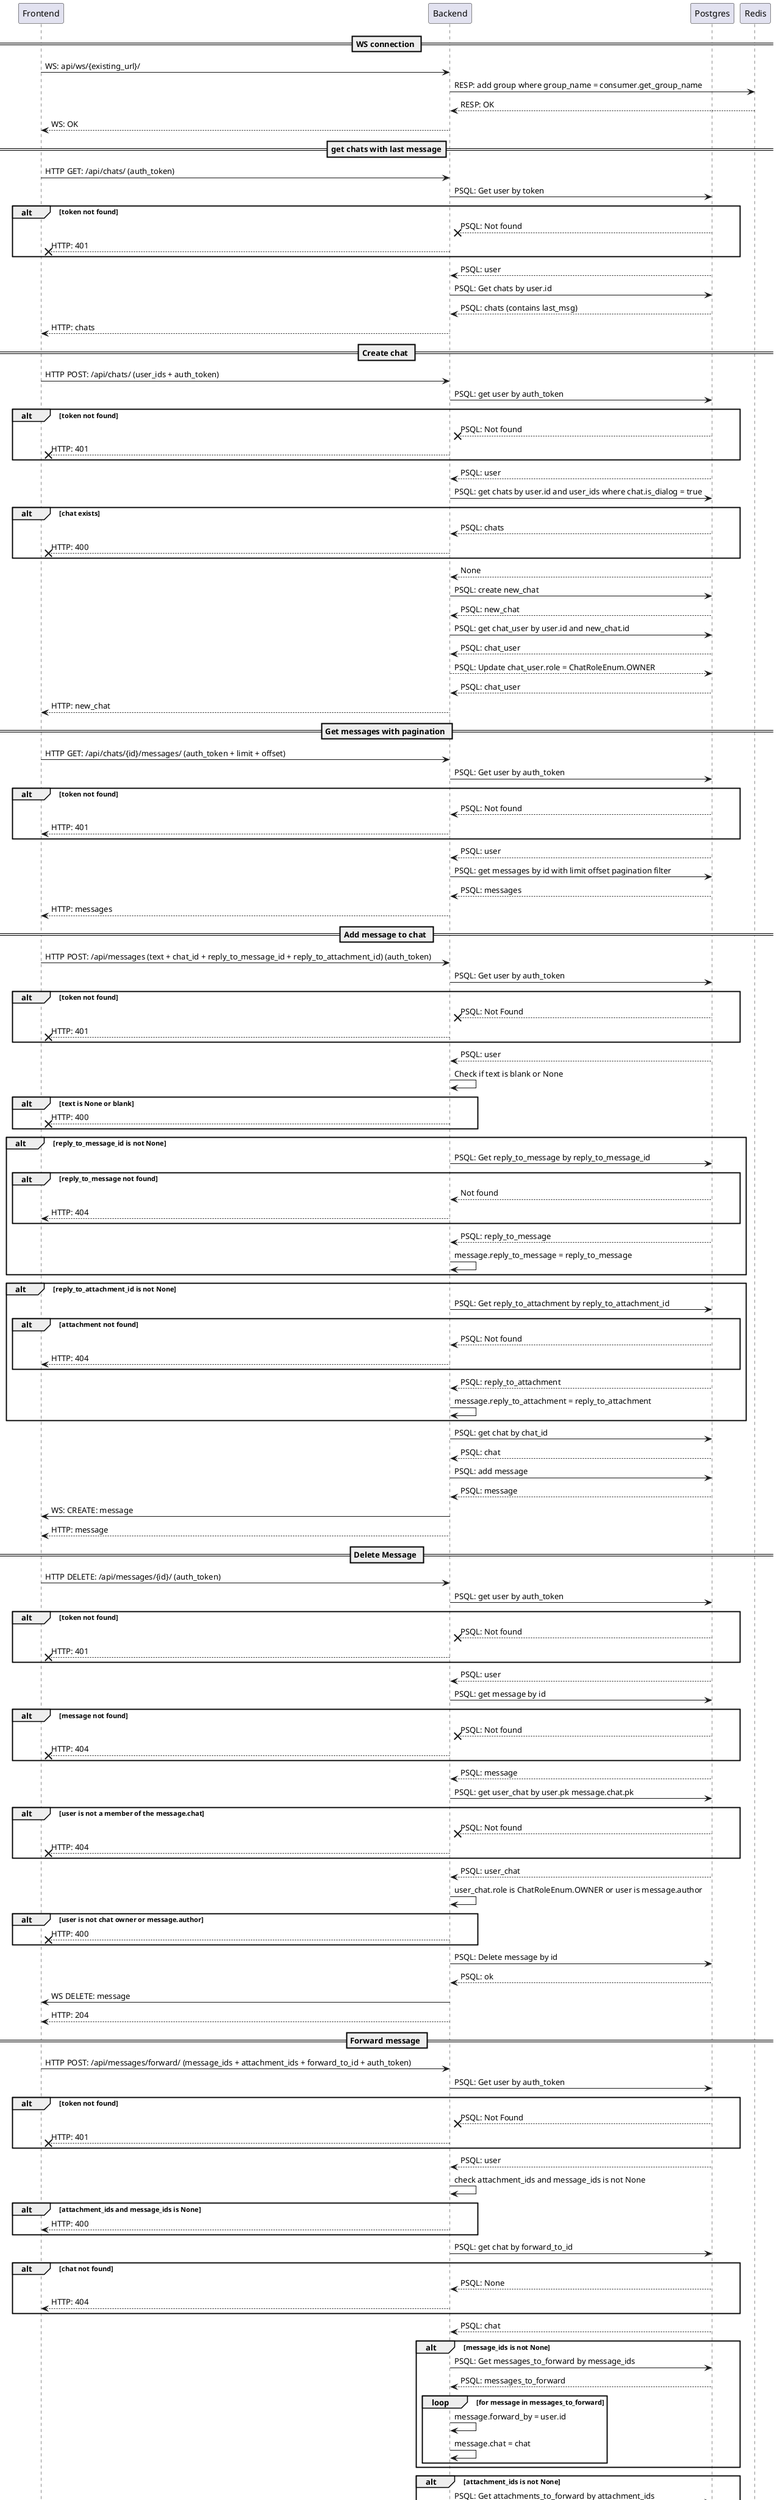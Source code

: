 @startuml
participant Frontend
participant Backend
participant Postgres
participant Redis


== WS connection ==
Frontend -> Backend: WS: api/ws/{existing_url}/
Backend -> Redis: RESP: add group where group_name = consumer.get_group_name
Redis --> Backend: RESP: OK
Backend --> Frontend: WS: OK

== get chats with last message==
Frontend -> Backend: HTTP GET: /api/chats/ (auth_token)
Backend -> Postgres: PSQL: Get user by token

alt token not found
Postgres --x Backend: PSQL: Not found
Backend --x Frontend: HTTP: 401
end alt

Postgres --> Backend: PSQL: user
Backend -> Postgres: PSQL: Get chats by user.id
Postgres --> Backend: PSQL: chats (contains last_msg)
Backend --> Frontend: HTTP: chats


== Create chat ==
Frontend -> Backend: HTTP POST: /api/chats/ (user_ids + auth_token)
Backend -> Postgres: PSQL: get user by auth_token

alt token not found
Postgres --x Backend: PSQL: Not found
Backend --x Frontend: HTTP: 401
end alt

Postgres --> Backend: PSQL: user
Backend -> Postgres: PSQL: get chats by user.id and user_ids where chat.is_dialog = true

alt chat exists
Postgres --> Backend: PSQL: chats
Backend --x Frontend: HTTP: 400
end alt

Postgres --> Backend: None
Backend -> Postgres: PSQL: create new_chat
Postgres --> Backend: PSQL: new_chat
Backend -> Postgres: PSQL: get chat_user by user.id and new_chat.id
Postgres --> Backend: PSQL: chat_user
Backend --> Postgres: PSQL: Update chat_user.role = ChatRoleEnum.OWNER
Postgres --> Backend: PSQL: chat_user
Backend --> Frontend: HTTP: new_chat


== Get messages with pagination ==
Frontend -> Backend: HTTP GET: /api/chats/{id}/messages/ (auth_token + limit + offset)
Backend -> Postgres: PSQL: Get user by auth_token

alt token not found
Postgres --> Backend: PSQL: Not found
Backend --> Frontend: HTTP: 401
end alt

Postgres --> Backend: PSQL: user
Backend -> Postgres: PSQL: get messages by id with limit offset pagination filter
Postgres --> Backend: PSQL: messages
Backend --> Frontend: HTTP: messages


== Add message to chat ==
Frontend -> Backend: HTTP POST: /api/messages (text + chat_id + reply_to_message_id + reply_to_attachment_id) (auth_token)
Backend -> Postgres: PSQL: Get user by auth_token

alt token not found
Postgres --x Backend: PSQL: Not Found
Backend --x Frontend: HTTP: 401
end alt

Postgres --> Backend: PSQL: user
Backend -> Backend: Check if text is blank or None

alt text is None or blank
Backend --x Frontend: HTTP: 400
end alt

alt reply_to_message_id is not None
Backend -> Postgres: PSQL: Get reply_to_message by reply_to_message_id

alt reply_to_message not found
Postgres --> Backend: Not found
Backend --> Frontend: HTTP: 404
end alt

Postgres --> Backend: PSQL: reply_to_message
Backend -> Backend: message.reply_to_message = reply_to_message
end alt

alt reply_to_attachment_id is not None
Backend -> Postgres: PSQL: Get reply_to_attachment by reply_to_attachment_id

alt attachment not found
Postgres --> Backend: PSQL: Not found
Backend --> Frontend: HTTP: 404
end alt

Postgres --> Backend: PSQL: reply_to_attachment
Backend -> Backend: message.reply_to_attachment = reply_to_attachment
end alt

Backend -> Postgres: PSQL: get chat by chat_id
Postgres --> Backend: PSQL: chat
Backend -> Postgres: PSQL: add message
Postgres --> Backend: PSQL: message
Backend -> Frontend: WS: CREATE: message
Backend --> Frontend: HTTP: message


== Delete Message ==
Frontend -> Backend: HTTP DELETE: /api/messages/{id}/ (auth_token)
Backend -> Postgres: PSQL: get user by auth_token

alt token not found
Postgres --x Backend: PSQL: Not found
Backend --x Frontend: HTTP: 401
end alt

Postgres --> Backend: PSQL: user

Backend -> Postgres: PSQL: get message by id

alt message not found
Postgres --x Backend: PSQL: Not found
Backend --x Frontend: HTTP: 404
end alt

Postgres --> Backend: PSQL: message
Backend -> Postgres: PSQL: get user_chat by user.pk message.chat.pk

alt user is not a member of the message.chat
Postgres --x Backend: PSQL: Not found
Backend --x Frontend: HTTP: 404
end alt

Postgres --> Backend: PSQL: user_chat
Backend -> Backend: user_chat.role is ChatRoleEnum.OWNER or user is message.author

alt user is not chat owner or message.author
Backend --x Frontend: HTTP: 400
end alt

Backend -> Postgres: PSQL: Delete message by id
Postgres --> Backend: PSQL: ok
Backend -> Frontend: WS DELETE: message
Backend --> Frontend: HTTP: 204


== Forward message ==
Frontend -> Backend: HTTP POST: /api/messages/forward/ (message_ids + attachment_ids + forward_to_id + auth_token)
Backend -> Postgres: PSQL: Get user by auth_token

alt token not found
Postgres --x Backend: PSQL: Not Found
Backend --x Frontend: HTTP: 401
end alt

Postgres --> Backend: PSQL: user

Backend -> Backend: check attachment_ids and message_ids is not None
alt attachment_ids and message_ids is None
Backend --> Frontend: HTTP: 400
end alt

Backend -> Postgres: PSQL: get chat by forward_to_id

alt chat not found
Postgres --> Backend: PSQL: None
Backend --> Frontend: HTTP: 404
end alt

Postgres --> Backend: PSQL: chat

alt message_ids is not None
Backend -> Postgres: PSQL: Get messages_to_forward by message_ids
Postgres --> Backend: PSQL: messages_to_forward

loop for message in messages_to_forward
Backend -> Backend: message.forward_by = user.id
Backend -> Backend: message.chat = chat
end loop
end alt

alt attachment_ids is not None
Backend -> Postgres: PSQL: Get attachments_to_forward by attachment_ids
Postgres --> Backend: PSQL: attachments_to_forward

loop for attachment in attachments_to_forward
Backend -> Backend: attachment.forward_by = user.id
Backend -> Backend: attachment.chat = chat
end loop
end alt

Backend -> Postgres: PSQL: add new_messages
Postgres --> Backend: PSQL: new_messages
Backend -> Postgres: PSQL: add new_attachments
Postgres --> Backend: PSQL: new_attachments
Backend -> Frontend: WS: CREATE: new_messages + new_attachments
Backend --> Frontend: HTTP: new_messages + new_attachments

== Registration ==
Frontend -> Backend: HTTP POST: /api/auth/sign_up/ (email+password)
Backend -> Postgres: PSQL: Get user by email

alt User with similar email exists
Postgres --x Backend: PSQL: User
Backend --x Frontend: HTTP: 400
end alt

Postgres --> Backend: PSQL: None
Backend -> Postgres: PSQL: add new_user
Postgres --> Backend: PSQL: new_user
Backend --> Frontend: HTTP: new_user


== login ==
Frontend -> Backend: HTTP POST: /api/auth/login/ (email+password)
Backend -> Postgres: PSQL: Get user by email

alt user not found
Postgres --x Backend: PSQL: Not found
Backend --x Frontend: HTTP: 404
end alt

Postgres --> Backend: PSQL: user_data
Backend -> Backend: Compare password  with user_data.password

alt data is not similar
Backend --x Frontend: HTTP: 400
end alt

Backend --> Frontend: HTTP: Token


== Get users with pagination ==
Frontend -> Backend: HTTP GET: /api/users/ (limit + offset + email + auth_token)
Backend -> Postgres: PSQL: Get user by auth_token

alt token not found
Postgres --x Backend: PSQL: Not Found
Backend --x Frontend: HTTP: 401
end alt

Postgres --> Backend: PSQL: user
Backend -> Postgres: PSQL: Get users with limit + offset + email filter
Postgres --> Backend: PSQL:users
Backend --> Frontend: users

== Upload profile picture ==
Frontend -> Backend: HTTP POST: /api/users/{id}/profile_picture (profile_picture + auth_token)
Backend -> Postgres: PSQL: Get user by auth_token

alt token not found
Postgres --x Backend: PSQL: Not Found
Backend --x Frontend: HTTP: 401
end alt

Postgres --> Backend: PSQL: user

Backend -> Backend: save profile_picture to media storage
Backend -> Postgres: PSQL: Update user.profile_picture = profile_picture
Postgres --> Backend: PSQL OK
Backend --> Frontend: HTTP: user


== add attachment ==
Frontend -> Backend: HTTP POST: /api/attachments (auth_token + file + chat_id + reply_to_message_id + reply_to_attachment_id)
Backend -> Postgres: PSQL: Get user by auth_token

alt token not found
Postgres --x Backend: PSQL: Not Found
Backend --x Frontend: HTTP: 401
end alt

Postgres --> Backend: PSQL: user
Backend -> Postgres: PSQL: Get chat by attachment.chat.id

alt chat not found
Postgres --x Backend: PSQL: Not Found
Backend --x Frontend: HTTP: 404
end alt

Postgres --> Backend: PSQL: chat

alt reply_to_message is not None
Backend -> Postgres: PSQL: Get reply_to_message by reply_to_message_id

alt reply_to_message not found
Postgres --> Backend: PSQL: Not found
Backend --> Frontend: HTTP: 404
end alt

Postgres --> Backend: PSQL: reply_to_message
Backend -> Backend: attachment.reply_to_message = reply_to_message
end alt

alt reply_to_attachment is not None
Backend -> Postgres: PSQL: Get reply_to_attachment by reply_to_attachment_id

alt attachment not found
Postgres --> Backend: PSQL: Not found
Backend --> Frontend: HTTP: 404
end alt

Postgres --> Backend: PSQL: reply_to_attachment
Backend -> Backend: attachment.reply_to_attachment = reply_to_attachment
end alt

Backend -> Backend: attachment.author = user
Backend -> Backend: save attachment.file to media storage
Backend -> Postgres: PSQL: add attachment
Postgres --> Backend: PSQL: attachment

Backend -> Frontend: WS: CREATE: attachment
Backend --> Frontend: HTTP: attachment

== Delete attachment ==
Frontend -> Backend: HTTP DELETE: /api/attachments/{id}
Backend -> Postgres: PSQL: Get user by auth_token

alt token not found
Postgres --x Backend: PSQL: Not Found
Backend --x Frontend: HTTP: 401
end alt

Postgres --> Backend: PSQL: user
Backend -> Postgres: PSQL: Get attachment by id

alt attachment not found
Postgres --x Backend: PSQL: Not Found
Backend --x Frontend: HTTP: 404
end alt

Postgres --> Backend: PSQL: attachment
Backend -> Postgres: PSQL: Get chat by attachment.chat.id
Postgres --> Backend: PSQL: chat
Backend -> Backend: chat.users contains user

alt user isn't member of the chat
Backend --x Frontend: HTTP: 400
end alt

Backend -> Postgres: PSQL: Delete attachment
Postgres --> Backend: PSQL: OK
Backend -> Frontend: WS: DELETE: attachment
Backend --> Frontend: HTTP: 204

== Get attachments with pagination ==
Frontend -> Backend: HTTP GET: /api/chats/{id}/attachments (limit + offset + auth_token)
Backend -> Postgres: PSQL: Get user by auth_token

alt token not found
Postgres --x Backend: PSQL: Not Found
Backend --x Frontend: HTTP: 401
end alt

Postgres --> Backend: PSQL: user
Backend -> Postgres: PSQL: Get chat by id

alt chat not found
Postgres --x Backend: PSQL: Not Found
Backend --x Frontend: HTTP: 404
end alt

Postgres --> Backend: PSQL: chat
Backend -> Postgres: PSQL: get attachments with limit offset filters
Postgres --> Backend: PSQL:  attachments
Backend --> Frontend: HTTP: attachments

== set user role in chat ==
Frontend -> Backend: HTTP PATCH: /api/chats/{id}/users/{user_id} (auth_token + new_role)
Backend -> Postgres: PSQL: Get user by auth_token

alt token not found
Postgres --x Backend: PSQL: Not Found
Backend --x Frontend: HTTP: 401
end alt

Postgres --> Backend: PSQL: user
Backend -> Postgres: PSQL: get role by user.id
Postgres --> Backend: PSQL: role

Backend -> Backend: check role
alt role is not ChatRoleEnum.owner or RoleEnum.admin
Backend --x Frontend: HTTP: 403
end alt

Backend -> Postgres: PSQL: get role by user_id
Postgres --> Backend: PSQL: role
Backend -> Backend: check role

alt role is ChatRoleEnum.owner (owner role is immutable)
Backend --x Frontend: HTTP: 403
end alt

Backend -> Postgres: PSQL: Get chat_user by id and user_id

alt chat_user not found
Postgres --x Backend: PSQL: Not Found
Backend --x Frontend: HTTP: 404
end alt

Postgres -> Backend: PSQL: chat_user
Backend -> Postgres: PSQL: Update chat_user.role = new_role
Postgres --> Backend: PSQL: chat_user
Backend --> Frontend: HTTP: chat_user

== add users to chat ==
Frontend -> Backend: HTTP PATCH: /api/chats/{id}/users (user_ids + auth_token)
Backend -> Postgres: PSQL: Get user by auth_token

alt token not found
Postgres --x Backend: PSQL: Not Found
Backend --x Frontend: HTTP: 401
end alt

Postgres --> Backend: PSQL: user
Backend -> Postgres: PSQL: get role by user.id
Postgres --> Backend: PSQL: role

Backend -> Backend: check role
alt role is not ChatRoleEnum.OWNER or ChatRoleEnum.ADMIN
Backend --x Frontend: HTTP: 403
end alt

Backend -> Postgres: PSQL: Get chat by id

alt chat not found
Postgres --x Backend: PSQL: Not Found
Backend --x Frontend: HTTP: 404
end alt

Postgres --> Backend: PSQL: chat
Backend -> Postgres: PSQL: get new_chat_users by user_ids
Postgres --> Backend: PSQL: new_chat_users
Backend -> Postgres: PSQL: Update chat.users append new_chat_users
Postgres --> Backend: PSQL: users
Backend --> Frontend: HTTP: users

== delete user from chat ==
Frontend -> Backend: HTTP DELETE: /api/chats/{id}/users/{user_id} (auth_token)
Backend -> Postgres: PSQL: Get user by auth_token

alt token not found
Postgres --x Backend: PSQL: Not Found
Backend --x Frontend: HTTP: 401
end alt

Postgres --> Backend: PSQL: user
Backend -> Postgres: PSQL: get role by user.id
Postgres --> Backend: PSQL: role

Backend -> Backend: check role
alt role is not ChatRoleEnum.owner or RoleEnum.admin
Backend --x Frontend: HTTP: 403
end alt

Backend -> Postgres: PSQL: get role by id user_id
Postgres --> Backend: PSQL: role
Backend -> Backend: check role

alt role is ChatRoleEnum.owner (owner role is immutable)
Backend --x Frontend: HTTP: 403
end alt

Backend -> Postgres: PSQL: remove chat_user by id and user_id

alt chat_user not found
Postgres --x Backend: PSQL: Not Found
Backend --x Frontend: HTTP: 404
end alt

Postgres --> Backend: PSQL: OK
Backend --> Frontend: HTTP: 204
@enduml